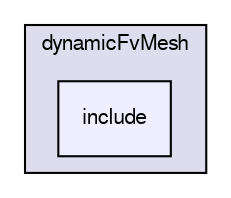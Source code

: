 digraph "src/dynamicFvMesh/include" {
  bgcolor=transparent;
  compound=true
  node [ fontsize="10", fontname="FreeSans"];
  edge [ labelfontsize="10", labelfontname="FreeSans"];
  subgraph clusterdir_7045e8b584c9485727394e576736d39b {
    graph [ bgcolor="#ddddee", pencolor="black", label="dynamicFvMesh" fontname="FreeSans", fontsize="10", URL="dir_7045e8b584c9485727394e576736d39b.html"]
  dir_cf590380268b6874e6afffd22eb1031a [shape=box, label="include", style="filled", fillcolor="#eeeeff", pencolor="black", URL="dir_cf590380268b6874e6afffd22eb1031a.html"];
  }
}
